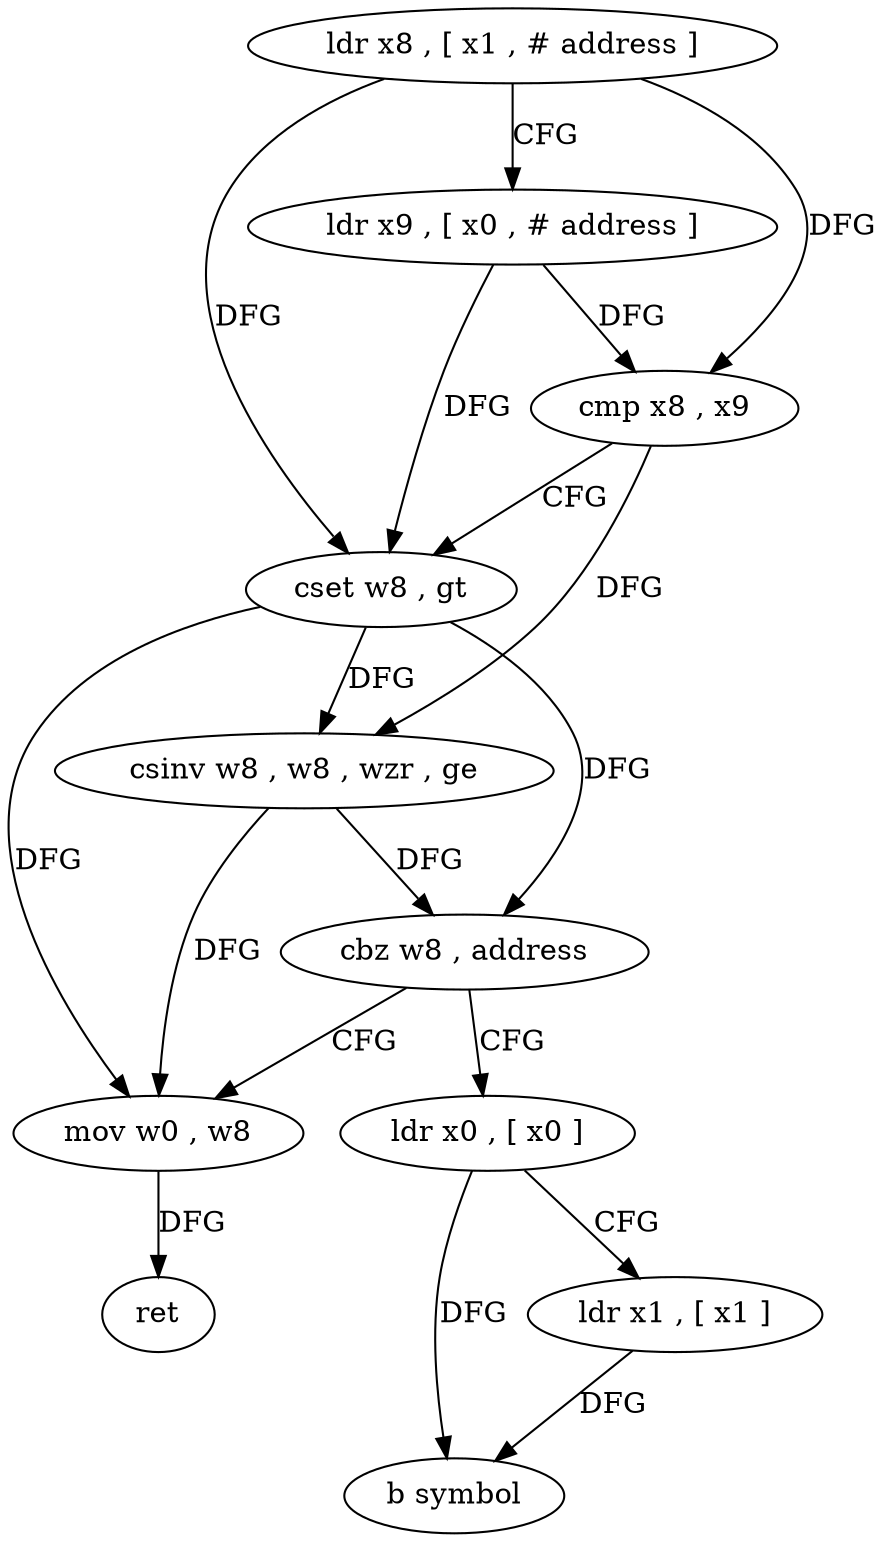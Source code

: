digraph "func" {
"4234740" [label = "ldr x8 , [ x1 , # address ]" ]
"4234744" [label = "ldr x9 , [ x0 , # address ]" ]
"4234748" [label = "cmp x8 , x9" ]
"4234752" [label = "cset w8 , gt" ]
"4234756" [label = "csinv w8 , w8 , wzr , ge" ]
"4234760" [label = "cbz w8 , address" ]
"4234772" [label = "ldr x0 , [ x0 ]" ]
"4234764" [label = "mov w0 , w8" ]
"4234776" [label = "ldr x1 , [ x1 ]" ]
"4234780" [label = "b symbol" ]
"4234768" [label = "ret" ]
"4234740" -> "4234744" [ label = "CFG" ]
"4234740" -> "4234748" [ label = "DFG" ]
"4234740" -> "4234752" [ label = "DFG" ]
"4234744" -> "4234748" [ label = "DFG" ]
"4234744" -> "4234752" [ label = "DFG" ]
"4234748" -> "4234752" [ label = "CFG" ]
"4234748" -> "4234756" [ label = "DFG" ]
"4234752" -> "4234756" [ label = "DFG" ]
"4234752" -> "4234760" [ label = "DFG" ]
"4234752" -> "4234764" [ label = "DFG" ]
"4234756" -> "4234760" [ label = "DFG" ]
"4234756" -> "4234764" [ label = "DFG" ]
"4234760" -> "4234772" [ label = "CFG" ]
"4234760" -> "4234764" [ label = "CFG" ]
"4234772" -> "4234776" [ label = "CFG" ]
"4234772" -> "4234780" [ label = "DFG" ]
"4234764" -> "4234768" [ label = "DFG" ]
"4234776" -> "4234780" [ label = "DFG" ]
}
